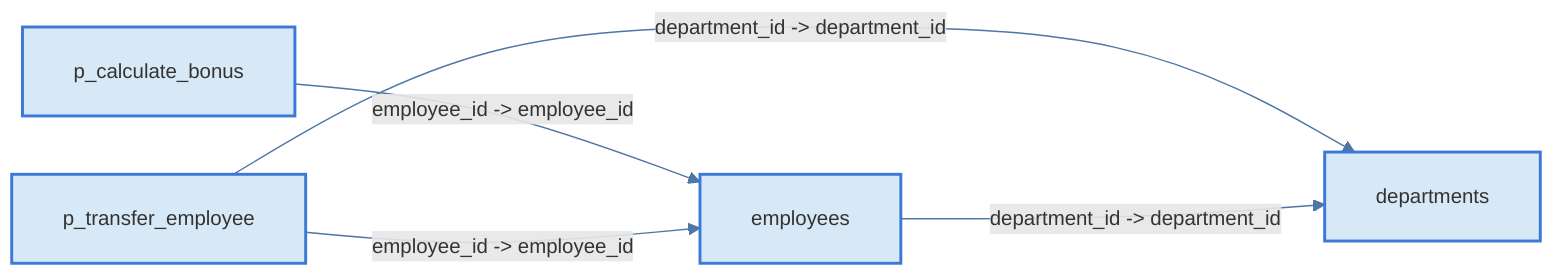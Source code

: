 graph LR
%%{
  init: {
    'flowchart': {
      'nodeSpacing': 40,
      'rankSpacing': 60,
      'curve': 'basis',
      'nodeWidth': 200,
      'nodeHeight': 40,
      'edgeLengthFactor': '1',
      'arrowMarkerAbsolute': false,
      'htmlLabels': true
    },
    'themeVariables': {
      'fontSize': '14px',
      'fontFamily': 'Arial',
      'primaryColor': '#e6f2ff',
      'primaryTextColor': '#333',
      'primaryBorderColor': '#5d9fe4',
      'lineColor': '#4d77a5',
      'secondaryColor': '#eee',
      'tertiaryColor': '#fff',
      'arrowheadSize': '1.2'
    }
  }
}%%

classDef tableNode fill:#d7e9f7,stroke:#3c78d8,stroke-width:2px,font-size:14px,text-align:center;
classDef fieldNode fill:#fff2cc,stroke:#f1c232,stroke-width:1px,font-size:12px,text-align:left;
classDef relationshipEdge stroke:#4d77a5,stroke-width:2px;
    p_calculate_bonus[<div style='padding:5px;'>p_calculate_bonus</div>]
    employees[<div style='padding:5px;'>employees</div>]
    departments[<div style='padding:5px;'>departments</div>]
    p_transfer_employee[<div style='padding:5px;'>p_transfer_employee</div>]
    p_calculate_bonus -->|employee_id -> employee_id| employees
    p_transfer_employee -->|department_id -> department_id| departments
    p_transfer_employee -->|employee_id -> employee_id| employees
    employees -->|department_id -> department_id| departments
    class p_calculate_bonus tableNode;
    class employees tableNode;
    class departments tableNode;
    class p_transfer_employee tableNode;